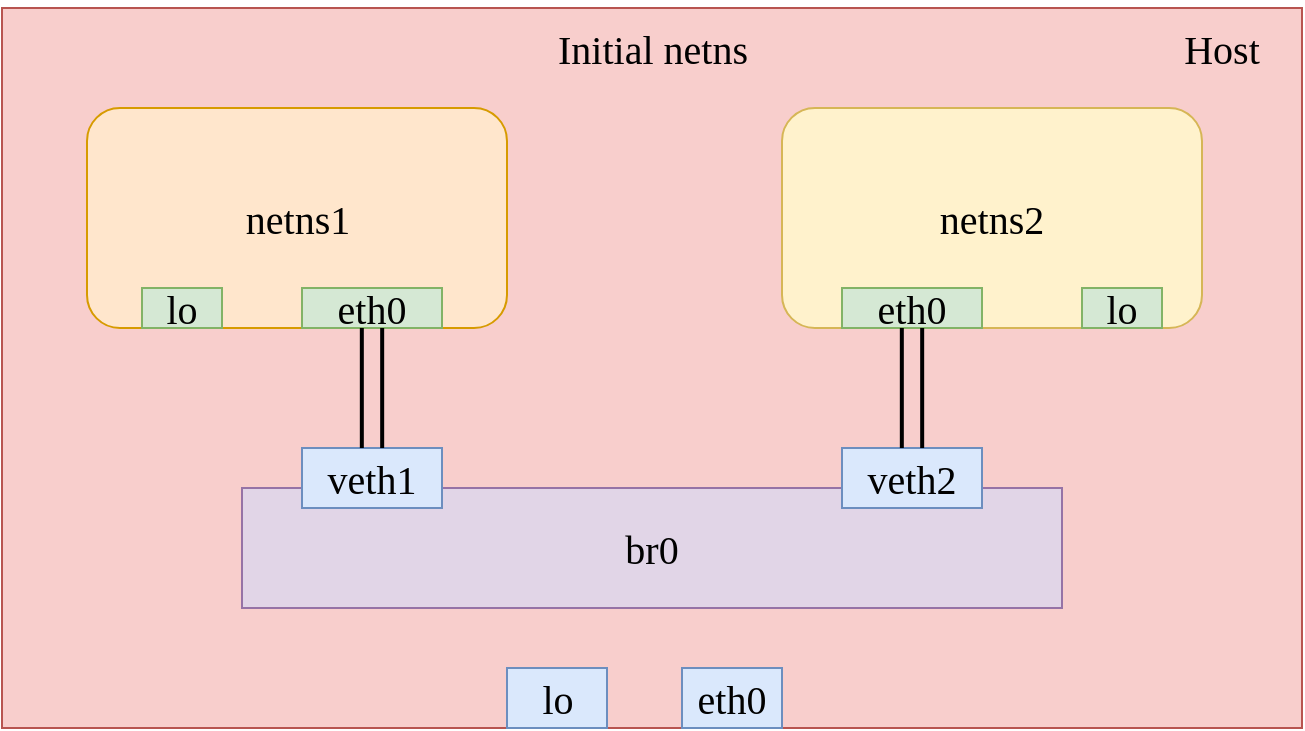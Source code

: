 <mxfile version="14.4.9" type="device"><diagram id="MdhqW_ejjKxqqXNc2Lh2" name="Page-1"><mxGraphModel dx="1838" dy="589" grid="1" gridSize="10" guides="1" tooltips="1" connect="1" arrows="1" fold="1" page="1" pageScale="1" pageWidth="850" pageHeight="1100" math="0" shadow="0"><root><mxCell id="0"/><mxCell id="1" parent="0"/><mxCell id="HsGlzqCr85yCp5yVrjnE-2" value="" style="rounded=0;whiteSpace=wrap;html=1;fillColor=#f8cecc;strokeColor=#b85450;" parent="1" vertex="1"><mxGeometry x="-20" y="40" width="650" height="360" as="geometry"/></mxCell><mxCell id="HsGlzqCr85yCp5yVrjnE-3" value="&lt;p&gt;&lt;font style=&quot;font-size: 20px&quot; face=&quot;Comic Sans MS&quot;&gt;Host&lt;/font&gt;&lt;/p&gt;" style="text;html=1;strokeColor=none;fillColor=none;align=center;verticalAlign=middle;whiteSpace=wrap;rounded=0;" parent="1" vertex="1"><mxGeometry x="570" y="50" width="40" height="20" as="geometry"/></mxCell><mxCell id="HsGlzqCr85yCp5yVrjnE-6" value="&lt;p&gt;&lt;font style=&quot;font-size: 20px&quot; face=&quot;Comic Sans MS&quot;&gt;Initial netns&lt;/font&gt;&lt;/p&gt;" style="text;html=1;strokeColor=none;fillColor=none;align=center;verticalAlign=middle;whiteSpace=wrap;rounded=0;" parent="1" vertex="1"><mxGeometry x="232.5" y="50" width="145" height="20" as="geometry"/></mxCell><mxCell id="-YvAAHDUlBSr_sGRoVvQ-5" value="&lt;font style=&quot;font-size: 20px&quot; face=&quot;Comic Sans MS&quot;&gt;eth0&lt;/font&gt;" style="rounded=0;whiteSpace=wrap;html=1;fillColor=#dae8fc;strokeColor=#6c8ebf;" parent="1" vertex="1"><mxGeometry x="320" y="370" width="50" height="30" as="geometry"/></mxCell><mxCell id="-YvAAHDUlBSr_sGRoVvQ-6" value="&lt;font style=&quot;font-size: 20px&quot; face=&quot;Comic Sans MS&quot;&gt;lo&lt;/font&gt;" style="rounded=0;whiteSpace=wrap;html=1;fillColor=#dae8fc;strokeColor=#6c8ebf;" parent="1" vertex="1"><mxGeometry x="232.5" y="370" width="50" height="30" as="geometry"/></mxCell><mxCell id="waVXKV4OPxcSGyGNh7Hl-9" value="" style="group" parent="1" vertex="1" connectable="0"><mxGeometry x="22.5" y="90" width="210" height="110" as="geometry"/></mxCell><mxCell id="HsGlzqCr85yCp5yVrjnE-4" value="&lt;font style=&quot;font-size: 20px&quot; face=&quot;Comic Sans MS&quot;&gt;netns1&lt;/font&gt;" style="rounded=1;whiteSpace=wrap;html=1;fillColor=#ffe6cc;strokeColor=#d79b00;" parent="waVXKV4OPxcSGyGNh7Hl-9" vertex="1"><mxGeometry width="210" height="110" as="geometry"/></mxCell><mxCell id="HsGlzqCr85yCp5yVrjnE-7" value="&lt;font style=&quot;font-size: 20px&quot; face=&quot;Comic Sans MS&quot;&gt;lo&lt;/font&gt;" style="rounded=0;whiteSpace=wrap;html=1;fillColor=#d5e8d4;strokeColor=#82b366;" parent="waVXKV4OPxcSGyGNh7Hl-9" vertex="1"><mxGeometry x="27.5" y="90" width="40" height="20" as="geometry"/></mxCell><mxCell id="waVXKV4OPxcSGyGNh7Hl-3" value="&lt;font style=&quot;font-size: 20px&quot; face=&quot;Comic Sans MS&quot;&gt;eth0&lt;/font&gt;" style="rounded=0;whiteSpace=wrap;html=1;fillColor=#d5e8d4;strokeColor=#82b366;" parent="waVXKV4OPxcSGyGNh7Hl-9" vertex="1"><mxGeometry x="107.5" y="90" width="70" height="20" as="geometry"/></mxCell><mxCell id="Br_ndszqXRRBm01B8BjH-2" value="&lt;font style=&quot;font-size: 20px&quot; face=&quot;Comic Sans MS&quot;&gt;br0&lt;/font&gt;" style="rounded=0;whiteSpace=wrap;html=1;fillColor=#e1d5e7;strokeColor=#9673a6;" parent="1" vertex="1"><mxGeometry x="100" y="280" width="410" height="60" as="geometry"/></mxCell><mxCell id="Br_ndszqXRRBm01B8BjH-3" value="" style="group" parent="1" vertex="1" connectable="0"><mxGeometry x="370" y="90" width="210" height="110" as="geometry"/></mxCell><mxCell id="-YvAAHDUlBSr_sGRoVvQ-2" value="&lt;font style=&quot;font-size: 20px&quot; face=&quot;Comic Sans MS&quot;&gt;netns2&lt;/font&gt;" style="rounded=1;whiteSpace=wrap;html=1;fillColor=#fff2cc;strokeColor=#d6b656;" parent="Br_ndszqXRRBm01B8BjH-3" vertex="1"><mxGeometry width="210" height="110" as="geometry"/></mxCell><mxCell id="-YvAAHDUlBSr_sGRoVvQ-3" value="&lt;font style=&quot;font-size: 20px&quot; face=&quot;Comic Sans MS&quot;&gt;lo&lt;/font&gt;" style="rounded=0;whiteSpace=wrap;html=1;fillColor=#d5e8d4;strokeColor=#82b366;" parent="Br_ndszqXRRBm01B8BjH-3" vertex="1"><mxGeometry x="150" y="90" width="40" height="20" as="geometry"/></mxCell><mxCell id="waVXKV4OPxcSGyGNh7Hl-7" value="&lt;font style=&quot;font-size: 20px&quot; face=&quot;Comic Sans MS&quot;&gt;eth0&lt;/font&gt;" style="rounded=0;whiteSpace=wrap;html=1;fillColor=#d5e8d4;strokeColor=#82b366;" parent="Br_ndszqXRRBm01B8BjH-3" vertex="1"><mxGeometry x="30" y="90" width="70" height="20" as="geometry"/></mxCell><mxCell id="waVXKV4OPxcSGyGNh7Hl-6" value="&lt;font style=&quot;font-size: 20px&quot; face=&quot;Comic Sans MS&quot;&gt;veth2&lt;/font&gt;" style="rounded=0;whiteSpace=wrap;html=1;fillColor=#dae8fc;strokeColor=#6c8ebf;" parent="1" vertex="1"><mxGeometry x="400" y="260" width="70" height="30" as="geometry"/></mxCell><mxCell id="waVXKV4OPxcSGyGNh7Hl-1" value="&lt;font style=&quot;font-size: 20px&quot; face=&quot;Comic Sans MS&quot;&gt;veth1&lt;/font&gt;" style="rounded=0;whiteSpace=wrap;html=1;fillColor=#dae8fc;strokeColor=#6c8ebf;" parent="1" vertex="1"><mxGeometry x="130" y="260" width="70" height="30" as="geometry"/></mxCell><mxCell id="Br_ndszqXRRBm01B8BjH-4" value="" style="shape=link;html=1;exitX=0.5;exitY=1;exitDx=0;exitDy=0;strokeWidth=2;width=9.167;" parent="1" source="waVXKV4OPxcSGyGNh7Hl-3" target="waVXKV4OPxcSGyGNh7Hl-1" edge="1"><mxGeometry width="100" relative="1" as="geometry"><mxPoint x="270" y="360" as="sourcePoint"/><mxPoint x="370" y="360" as="targetPoint"/></mxGeometry></mxCell><mxCell id="-REIsZTUHIjsBgxDiVw3-1" value="" style="shape=link;html=1;exitX=0.5;exitY=1;exitDx=0;exitDy=0;strokeWidth=2;width=9.167;" edge="1" parent="1" source="waVXKV4OPxcSGyGNh7Hl-7" target="waVXKV4OPxcSGyGNh7Hl-6"><mxGeometry width="100" relative="1" as="geometry"><mxPoint x="175" y="210" as="sourcePoint"/><mxPoint x="175" y="270" as="targetPoint"/></mxGeometry></mxCell></root></mxGraphModel></diagram></mxfile>